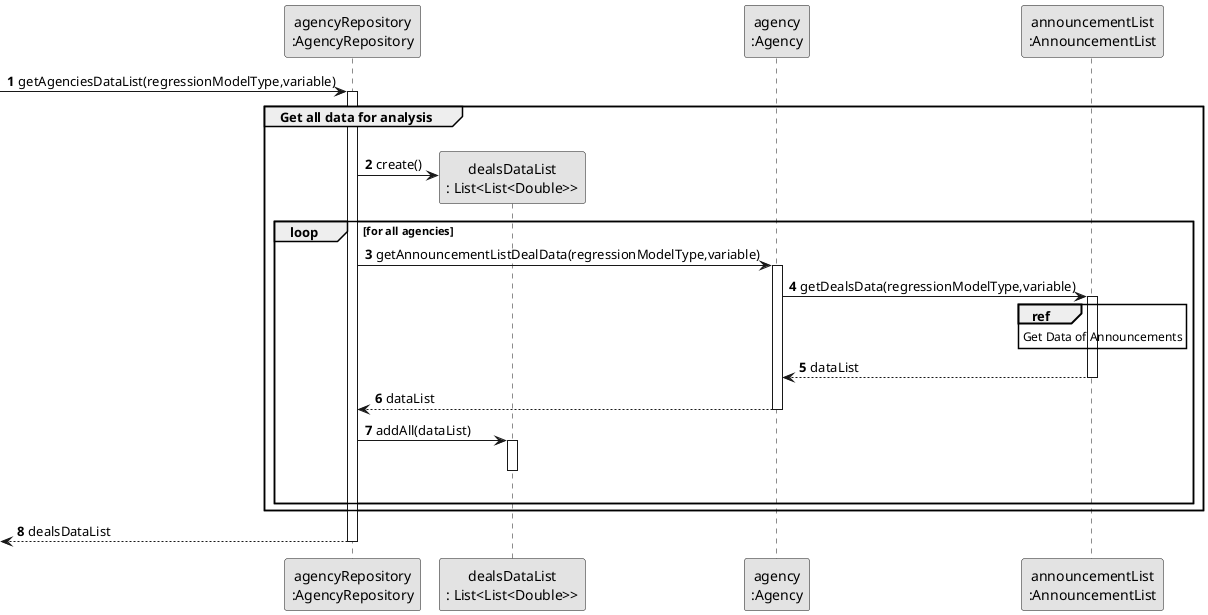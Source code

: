 @startuml
skinparam monochrome true
skinparam packageStyle rectangle
skinparam shadowing false

participant "agencyRepository\n:AgencyRepository" as AgencyRepository
participant "dealsDataList\n: List<List<Double>>" as AllDataList
participant "agency\n:Agency" as AGC
participant "announcementList\n:AnnouncementList" as AnnounceList


autonumber
-> AgencyRepository : getAgenciesDataList(regressionModelType,variable)
    activate AgencyRepository

group Get all data for analysis
    |||
    AgencyRepository -> AllDataList** : create()

         loop for all agencies
               AgencyRepository -> AGC : getAnnouncementListDealData(regressionModelType,variable)
               activate AGC


               AGC -> AnnounceList : getDealsData(regressionModelType,variable)
               activate AnnounceList
                    ref over AnnounceList
                         Get Data of Announcements
                    end ref

               AnnounceList --> AGC : dataList
               deactivate AnnounceList

               AGC --> AgencyRepository : dataList
               deactivate AGC

               AgencyRepository -> AllDataList : addAll(dataList)
               activate AllDataList
               deactivate AllDataList
          |||
          end loop

end group
        <-- AgencyRepository  : dealsDataList
        deactivate AgencyRepository


@enduml